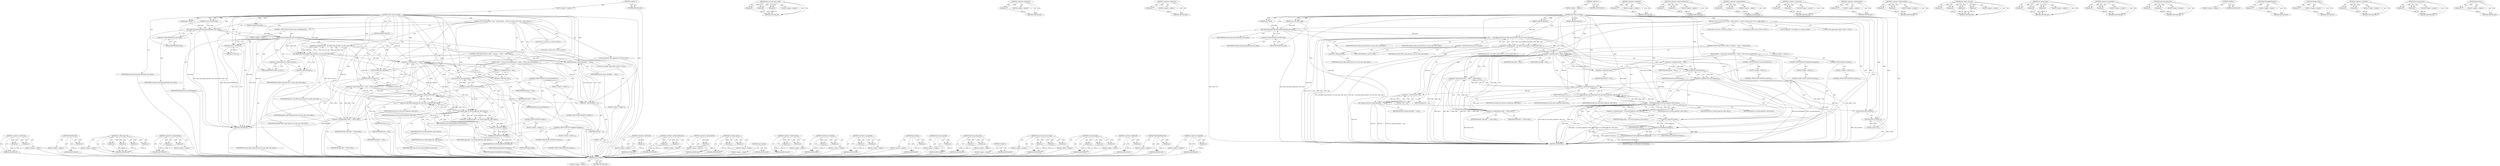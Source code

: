 digraph "&lt;operator&gt;.logicalNot" {
vulnerable_203 [label=<(METHOD,cond_resched)>];
vulnerable_204 [label=<(BLOCK,&lt;empty&gt;,&lt;empty&gt;)>];
vulnerable_205 [label=<(METHOD_RETURN,ANY)>];
vulnerable_183 [label=<(METHOD,ptep_test_and_clear_young)>];
vulnerable_184 [label=<(PARAM,p1)>];
vulnerable_185 [label=<(PARAM,p2)>];
vulnerable_186 [label=<(PARAM,p3)>];
vulnerable_187 [label=<(BLOCK,&lt;empty&gt;,&lt;empty&gt;)>];
vulnerable_188 [label=<(METHOD_RETURN,ANY)>];
vulnerable_138 [label=<(METHOD,&lt;operator&gt;.addressOf)>];
vulnerable_139 [label=<(PARAM,p1)>];
vulnerable_140 [label=<(BLOCK,&lt;empty&gt;,&lt;empty&gt;)>];
vulnerable_141 [label=<(METHOD_RETURN,ANY)>];
vulnerable_161 [label=<(METHOD,&lt;operator&gt;.indirection)>];
vulnerable_162 [label=<(PARAM,p1)>];
vulnerable_163 [label=<(BLOCK,&lt;empty&gt;,&lt;empty&gt;)>];
vulnerable_164 [label=<(METHOD_RETURN,ANY)>];
vulnerable_6 [label=<(METHOD,&lt;global&gt;)<SUB>1</SUB>>];
vulnerable_7 [label=<(BLOCK,&lt;empty&gt;,&lt;empty&gt;)<SUB>1</SUB>>];
vulnerable_8 [label=<(METHOD,clear_refs_pte_range)<SUB>1</SUB>>];
vulnerable_9 [label=<(PARAM,pmd_t *pmd)<SUB>1</SUB>>];
vulnerable_10 [label=<(PARAM,unsigned long addr)<SUB>1</SUB>>];
vulnerable_11 [label=<(PARAM,unsigned long end)<SUB>2</SUB>>];
vulnerable_12 [label=<(PARAM,struct mm_walk *walk)<SUB>2</SUB>>];
vulnerable_13 [label=<(BLOCK,{
	struct vm_area_struct *vma = walk-&gt;private;
...,{
	struct vm_area_struct *vma = walk-&gt;private;
...)<SUB>3</SUB>>];
vulnerable_14 [label="<(LOCAL,pte_t* pte: pte_t*)<SUB>5</SUB>>"];
vulnerable_15 [label="<(LOCAL,pte_t ptent: pte_t)<SUB>5</SUB>>"];
vulnerable_16 [label="<(LOCAL,spinlock_t* ptl: spinlock_t*)<SUB>6</SUB>>"];
vulnerable_17 [label="<(LOCAL,struct page* page: page*)<SUB>7</SUB>>"];
vulnerable_18 [label=<(split_huge_page_pmd,split_huge_page_pmd(walk-&gt;mm, pmd))<SUB>9</SUB>>];
vulnerable_19 [label=<(&lt;operator&gt;.indirectFieldAccess,walk-&gt;mm)<SUB>9</SUB>>];
vulnerable_20 [label=<(IDENTIFIER,walk,split_huge_page_pmd(walk-&gt;mm, pmd))<SUB>9</SUB>>];
vulnerable_21 [label=<(FIELD_IDENTIFIER,mm,mm)<SUB>9</SUB>>];
vulnerable_22 [label=<(IDENTIFIER,pmd,split_huge_page_pmd(walk-&gt;mm, pmd))<SUB>9</SUB>>];
vulnerable_23 [label=<(&lt;operator&gt;.assignment,pte = pte_offset_map_lock(vma-&gt;vm_mm, pmd, addr...)<SUB>11</SUB>>];
vulnerable_24 [label=<(IDENTIFIER,pte,pte = pte_offset_map_lock(vma-&gt;vm_mm, pmd, addr...)<SUB>11</SUB>>];
vulnerable_25 [label=<(pte_offset_map_lock,pte_offset_map_lock(vma-&gt;vm_mm, pmd, addr, &amp;ptl))<SUB>11</SUB>>];
vulnerable_26 [label=<(&lt;operator&gt;.indirectFieldAccess,vma-&gt;vm_mm)<SUB>11</SUB>>];
vulnerable_27 [label=<(IDENTIFIER,vma,pte_offset_map_lock(vma-&gt;vm_mm, pmd, addr, &amp;ptl))<SUB>11</SUB>>];
vulnerable_28 [label=<(FIELD_IDENTIFIER,vm_mm,vm_mm)<SUB>11</SUB>>];
vulnerable_29 [label=<(IDENTIFIER,pmd,pte_offset_map_lock(vma-&gt;vm_mm, pmd, addr, &amp;ptl))<SUB>11</SUB>>];
vulnerable_30 [label=<(IDENTIFIER,addr,pte_offset_map_lock(vma-&gt;vm_mm, pmd, addr, &amp;ptl))<SUB>11</SUB>>];
vulnerable_31 [label=<(&lt;operator&gt;.addressOf,&amp;ptl)<SUB>11</SUB>>];
vulnerable_32 [label=<(IDENTIFIER,ptl,pte_offset_map_lock(vma-&gt;vm_mm, pmd, addr, &amp;ptl))<SUB>11</SUB>>];
vulnerable_33 [label=<(CONTROL_STRUCTURE,FOR,for (;addr != end;pte++, addr += PAGE_SIZE))<SUB>12</SUB>>];
vulnerable_34 [label=<(BLOCK,&lt;empty&gt;,&lt;empty&gt;)<SUB>12</SUB>>];
vulnerable_35 [label=<(&lt;operator&gt;.notEquals,addr != end)<SUB>12</SUB>>];
vulnerable_36 [label=<(IDENTIFIER,addr,addr != end)<SUB>12</SUB>>];
vulnerable_37 [label=<(IDENTIFIER,end,addr != end)<SUB>12</SUB>>];
vulnerable_38 [label=<(&lt;operator&gt;.expressionList,pte++, addr += PAGE_SIZE)<SUB>12</SUB>>];
vulnerable_39 [label=<(&lt;operator&gt;.postIncrement,pte++)<SUB>12</SUB>>];
vulnerable_40 [label=<(IDENTIFIER,pte,pte++)<SUB>12</SUB>>];
vulnerable_41 [label=<(&lt;operator&gt;.assignmentPlus,addr += PAGE_SIZE)<SUB>12</SUB>>];
vulnerable_42 [label=<(IDENTIFIER,addr,addr += PAGE_SIZE)<SUB>12</SUB>>];
vulnerable_43 [label=<(IDENTIFIER,PAGE_SIZE,addr += PAGE_SIZE)<SUB>12</SUB>>];
vulnerable_44 [label=<(BLOCK,{
		ptent = *pte;
		if (!pte_present(ptent))
		...,{
		ptent = *pte;
		if (!pte_present(ptent))
		...)<SUB>12</SUB>>];
vulnerable_45 [label=<(&lt;operator&gt;.assignment,ptent = *pte)<SUB>13</SUB>>];
vulnerable_46 [label=<(IDENTIFIER,ptent,ptent = *pte)<SUB>13</SUB>>];
vulnerable_47 [label=<(&lt;operator&gt;.indirection,*pte)<SUB>13</SUB>>];
vulnerable_48 [label=<(IDENTIFIER,pte,ptent = *pte)<SUB>13</SUB>>];
vulnerable_49 [label=<(CONTROL_STRUCTURE,IF,if (!pte_present(ptent)))<SUB>14</SUB>>];
vulnerable_50 [label=<(&lt;operator&gt;.logicalNot,!pte_present(ptent))<SUB>14</SUB>>];
vulnerable_51 [label=<(pte_present,pte_present(ptent))<SUB>14</SUB>>];
vulnerable_52 [label=<(IDENTIFIER,ptent,pte_present(ptent))<SUB>14</SUB>>];
vulnerable_53 [label=<(BLOCK,&lt;empty&gt;,&lt;empty&gt;)<SUB>15</SUB>>];
vulnerable_54 [label=<(CONTROL_STRUCTURE,CONTINUE,continue;)<SUB>15</SUB>>];
vulnerable_55 [label=<(&lt;operator&gt;.assignment,page = vm_normal_page(vma, addr, ptent))<SUB>17</SUB>>];
vulnerable_56 [label=<(IDENTIFIER,page,page = vm_normal_page(vma, addr, ptent))<SUB>17</SUB>>];
vulnerable_57 [label=<(vm_normal_page,vm_normal_page(vma, addr, ptent))<SUB>17</SUB>>];
vulnerable_58 [label=<(IDENTIFIER,vma,vm_normal_page(vma, addr, ptent))<SUB>17</SUB>>];
vulnerable_59 [label=<(IDENTIFIER,addr,vm_normal_page(vma, addr, ptent))<SUB>17</SUB>>];
vulnerable_60 [label=<(IDENTIFIER,ptent,vm_normal_page(vma, addr, ptent))<SUB>17</SUB>>];
vulnerable_61 [label=<(CONTROL_STRUCTURE,IF,if (!page))<SUB>18</SUB>>];
vulnerable_62 [label=<(&lt;operator&gt;.logicalNot,!page)<SUB>18</SUB>>];
vulnerable_63 [label=<(IDENTIFIER,page,!page)<SUB>18</SUB>>];
vulnerable_64 [label=<(BLOCK,&lt;empty&gt;,&lt;empty&gt;)<SUB>19</SUB>>];
vulnerable_65 [label=<(CONTROL_STRUCTURE,CONTINUE,continue;)<SUB>19</SUB>>];
vulnerable_66 [label=<(CONTROL_STRUCTURE,IF,if (PageReserved(page)))<SUB>21</SUB>>];
vulnerable_67 [label=<(PageReserved,PageReserved(page))<SUB>21</SUB>>];
vulnerable_68 [label=<(IDENTIFIER,page,PageReserved(page))<SUB>21</SUB>>];
vulnerable_69 [label=<(BLOCK,&lt;empty&gt;,&lt;empty&gt;)<SUB>22</SUB>>];
vulnerable_70 [label=<(CONTROL_STRUCTURE,CONTINUE,continue;)<SUB>22</SUB>>];
vulnerable_71 [label=<(ptep_test_and_clear_young,ptep_test_and_clear_young(vma, addr, pte))<SUB>25</SUB>>];
vulnerable_72 [label=<(IDENTIFIER,vma,ptep_test_and_clear_young(vma, addr, pte))<SUB>25</SUB>>];
vulnerable_73 [label=<(IDENTIFIER,addr,ptep_test_and_clear_young(vma, addr, pte))<SUB>25</SUB>>];
vulnerable_74 [label=<(IDENTIFIER,pte,ptep_test_and_clear_young(vma, addr, pte))<SUB>25</SUB>>];
vulnerable_75 [label=<(ClearPageReferenced,ClearPageReferenced(page))<SUB>26</SUB>>];
vulnerable_76 [label=<(IDENTIFIER,page,ClearPageReferenced(page))<SUB>26</SUB>>];
vulnerable_77 [label=<(pte_unmap_unlock,pte_unmap_unlock(pte - 1, ptl))<SUB>28</SUB>>];
vulnerable_78 [label=<(&lt;operator&gt;.subtraction,pte - 1)<SUB>28</SUB>>];
vulnerable_79 [label=<(IDENTIFIER,pte,pte - 1)<SUB>28</SUB>>];
vulnerable_80 [label=<(LITERAL,1,pte - 1)<SUB>28</SUB>>];
vulnerable_81 [label=<(IDENTIFIER,ptl,pte_unmap_unlock(pte - 1, ptl))<SUB>28</SUB>>];
vulnerable_82 [label=<(cond_resched,cond_resched())<SUB>29</SUB>>];
vulnerable_83 [label=<(RETURN,return 0;,return 0;)<SUB>30</SUB>>];
vulnerable_84 [label=<(LITERAL,0,return 0;)<SUB>30</SUB>>];
vulnerable_85 [label=<(METHOD_RETURN,int)<SUB>1</SUB>>];
vulnerable_87 [label=<(METHOD_RETURN,ANY)<SUB>1</SUB>>];
vulnerable_165 [label=<(METHOD,&lt;operator&gt;.logicalNot)>];
vulnerable_166 [label=<(PARAM,p1)>];
vulnerable_167 [label=<(BLOCK,&lt;empty&gt;,&lt;empty&gt;)>];
vulnerable_168 [label=<(METHOD_RETURN,ANY)>];
vulnerable_121 [label=<(METHOD,&lt;operator&gt;.indirectFieldAccess)>];
vulnerable_122 [label=<(PARAM,p1)>];
vulnerable_123 [label=<(PARAM,p2)>];
vulnerable_124 [label=<(BLOCK,&lt;empty&gt;,&lt;empty&gt;)>];
vulnerable_125 [label=<(METHOD_RETURN,ANY)>];
vulnerable_156 [label=<(METHOD,&lt;operator&gt;.assignmentPlus)>];
vulnerable_157 [label=<(PARAM,p1)>];
vulnerable_158 [label=<(PARAM,p2)>];
vulnerable_159 [label=<(BLOCK,&lt;empty&gt;,&lt;empty&gt;)>];
vulnerable_160 [label=<(METHOD_RETURN,ANY)>];
vulnerable_198 [label=<(METHOD,&lt;operator&gt;.subtraction)>];
vulnerable_199 [label=<(PARAM,p1)>];
vulnerable_200 [label=<(PARAM,p2)>];
vulnerable_201 [label=<(BLOCK,&lt;empty&gt;,&lt;empty&gt;)>];
vulnerable_202 [label=<(METHOD_RETURN,ANY)>];
vulnerable_152 [label=<(METHOD,&lt;operator&gt;.postIncrement)>];
vulnerable_153 [label=<(PARAM,p1)>];
vulnerable_154 [label=<(BLOCK,&lt;empty&gt;,&lt;empty&gt;)>];
vulnerable_155 [label=<(METHOD_RETURN,ANY)>];
vulnerable_147 [label=<(METHOD,&lt;operator&gt;.expressionList)>];
vulnerable_148 [label=<(PARAM,p1)>];
vulnerable_149 [label=<(PARAM,p2)>];
vulnerable_150 [label=<(BLOCK,&lt;empty&gt;,&lt;empty&gt;)>];
vulnerable_151 [label=<(METHOD_RETURN,ANY)>];
vulnerable_131 [label=<(METHOD,pte_offset_map_lock)>];
vulnerable_132 [label=<(PARAM,p1)>];
vulnerable_133 [label=<(PARAM,p2)>];
vulnerable_134 [label=<(PARAM,p3)>];
vulnerable_135 [label=<(PARAM,p4)>];
vulnerable_136 [label=<(BLOCK,&lt;empty&gt;,&lt;empty&gt;)>];
vulnerable_137 [label=<(METHOD_RETURN,ANY)>];
vulnerable_173 [label=<(METHOD,vm_normal_page)>];
vulnerable_174 [label=<(PARAM,p1)>];
vulnerable_175 [label=<(PARAM,p2)>];
vulnerable_176 [label=<(PARAM,p3)>];
vulnerable_177 [label=<(BLOCK,&lt;empty&gt;,&lt;empty&gt;)>];
vulnerable_178 [label=<(METHOD_RETURN,ANY)>];
vulnerable_126 [label=<(METHOD,&lt;operator&gt;.assignment)>];
vulnerable_127 [label=<(PARAM,p1)>];
vulnerable_128 [label=<(PARAM,p2)>];
vulnerable_129 [label=<(BLOCK,&lt;empty&gt;,&lt;empty&gt;)>];
vulnerable_130 [label=<(METHOD_RETURN,ANY)>];
vulnerable_116 [label=<(METHOD,split_huge_page_pmd)>];
vulnerable_117 [label=<(PARAM,p1)>];
vulnerable_118 [label=<(PARAM,p2)>];
vulnerable_119 [label=<(BLOCK,&lt;empty&gt;,&lt;empty&gt;)>];
vulnerable_120 [label=<(METHOD_RETURN,ANY)>];
vulnerable_110 [label=<(METHOD,&lt;global&gt;)<SUB>1</SUB>>];
vulnerable_111 [label=<(BLOCK,&lt;empty&gt;,&lt;empty&gt;)>];
vulnerable_112 [label=<(METHOD_RETURN,ANY)>];
vulnerable_189 [label=<(METHOD,ClearPageReferenced)>];
vulnerable_190 [label=<(PARAM,p1)>];
vulnerable_191 [label=<(BLOCK,&lt;empty&gt;,&lt;empty&gt;)>];
vulnerable_192 [label=<(METHOD_RETURN,ANY)>];
vulnerable_179 [label=<(METHOD,PageReserved)>];
vulnerable_180 [label=<(PARAM,p1)>];
vulnerable_181 [label=<(BLOCK,&lt;empty&gt;,&lt;empty&gt;)>];
vulnerable_182 [label=<(METHOD_RETURN,ANY)>];
vulnerable_142 [label=<(METHOD,&lt;operator&gt;.notEquals)>];
vulnerable_143 [label=<(PARAM,p1)>];
vulnerable_144 [label=<(PARAM,p2)>];
vulnerable_145 [label=<(BLOCK,&lt;empty&gt;,&lt;empty&gt;)>];
vulnerable_146 [label=<(METHOD_RETURN,ANY)>];
vulnerable_193 [label=<(METHOD,pte_unmap_unlock)>];
vulnerable_194 [label=<(PARAM,p1)>];
vulnerable_195 [label=<(PARAM,p2)>];
vulnerable_196 [label=<(BLOCK,&lt;empty&gt;,&lt;empty&gt;)>];
vulnerable_197 [label=<(METHOD_RETURN,ANY)>];
vulnerable_169 [label=<(METHOD,pte_present)>];
vulnerable_170 [label=<(PARAM,p1)>];
vulnerable_171 [label=<(BLOCK,&lt;empty&gt;,&lt;empty&gt;)>];
vulnerable_172 [label=<(METHOD_RETURN,ANY)>];
fixed_208 [label=<(METHOD,&lt;operator&gt;.subtraction)>];
fixed_209 [label=<(PARAM,p1)>];
fixed_210 [label=<(PARAM,p2)>];
fixed_211 [label=<(BLOCK,&lt;empty&gt;,&lt;empty&gt;)>];
fixed_212 [label=<(METHOD_RETURN,ANY)>];
fixed_189 [label=<(METHOD,PageReserved)>];
fixed_190 [label=<(PARAM,p1)>];
fixed_191 [label=<(BLOCK,&lt;empty&gt;,&lt;empty&gt;)>];
fixed_192 [label=<(METHOD_RETURN,ANY)>];
fixed_141 [label=<(METHOD,pte_offset_map_lock)>];
fixed_142 [label=<(PARAM,p1)>];
fixed_143 [label=<(PARAM,p2)>];
fixed_144 [label=<(PARAM,p3)>];
fixed_145 [label=<(PARAM,p4)>];
fixed_146 [label=<(BLOCK,&lt;empty&gt;,&lt;empty&gt;)>];
fixed_147 [label=<(METHOD_RETURN,ANY)>];
fixed_166 [label=<(METHOD,&lt;operator&gt;.assignmentPlus)>];
fixed_167 [label=<(PARAM,p1)>];
fixed_168 [label=<(PARAM,p2)>];
fixed_169 [label=<(BLOCK,&lt;empty&gt;,&lt;empty&gt;)>];
fixed_170 [label=<(METHOD_RETURN,ANY)>];
fixed_6 [label=<(METHOD,&lt;global&gt;)<SUB>1</SUB>>];
fixed_7 [label=<(BLOCK,&lt;empty&gt;,&lt;empty&gt;)<SUB>1</SUB>>];
fixed_8 [label=<(METHOD,clear_refs_pte_range)<SUB>1</SUB>>];
fixed_9 [label=<(PARAM,pmd_t *pmd)<SUB>1</SUB>>];
fixed_10 [label=<(PARAM,unsigned long addr)<SUB>1</SUB>>];
fixed_11 [label=<(PARAM,unsigned long end)<SUB>2</SUB>>];
fixed_12 [label=<(PARAM,struct mm_walk *walk)<SUB>2</SUB>>];
fixed_13 [label=<(BLOCK,{
	struct vm_area_struct *vma = walk-&gt;private;
...,{
	struct vm_area_struct *vma = walk-&gt;private;
...)<SUB>3</SUB>>];
fixed_14 [label="<(LOCAL,pte_t* pte: pte_t*)<SUB>5</SUB>>"];
fixed_15 [label="<(LOCAL,pte_t ptent: pte_t)<SUB>5</SUB>>"];
fixed_16 [label="<(LOCAL,spinlock_t* ptl: spinlock_t*)<SUB>6</SUB>>"];
fixed_17 [label="<(LOCAL,struct page* page: page*)<SUB>7</SUB>>"];
fixed_18 [label=<(split_huge_page_pmd,split_huge_page_pmd(walk-&gt;mm, pmd))<SUB>9</SUB>>];
fixed_19 [label=<(&lt;operator&gt;.indirectFieldAccess,walk-&gt;mm)<SUB>9</SUB>>];
fixed_20 [label=<(IDENTIFIER,walk,split_huge_page_pmd(walk-&gt;mm, pmd))<SUB>9</SUB>>];
fixed_21 [label=<(FIELD_IDENTIFIER,mm,mm)<SUB>9</SUB>>];
fixed_22 [label=<(IDENTIFIER,pmd,split_huge_page_pmd(walk-&gt;mm, pmd))<SUB>9</SUB>>];
fixed_23 [label=<(CONTROL_STRUCTURE,IF,if (pmd_trans_unstable(pmd)))<SUB>10</SUB>>];
fixed_24 [label=<(pmd_trans_unstable,pmd_trans_unstable(pmd))<SUB>10</SUB>>];
fixed_25 [label=<(IDENTIFIER,pmd,pmd_trans_unstable(pmd))<SUB>10</SUB>>];
fixed_26 [label=<(BLOCK,&lt;empty&gt;,&lt;empty&gt;)<SUB>11</SUB>>];
fixed_27 [label=<(RETURN,return 0;,return 0;)<SUB>11</SUB>>];
fixed_28 [label=<(LITERAL,0,return 0;)<SUB>11</SUB>>];
fixed_29 [label=<(&lt;operator&gt;.assignment,pte = pte_offset_map_lock(vma-&gt;vm_mm, pmd, addr...)<SUB>13</SUB>>];
fixed_30 [label=<(IDENTIFIER,pte,pte = pte_offset_map_lock(vma-&gt;vm_mm, pmd, addr...)<SUB>13</SUB>>];
fixed_31 [label=<(pte_offset_map_lock,pte_offset_map_lock(vma-&gt;vm_mm, pmd, addr, &amp;ptl))<SUB>13</SUB>>];
fixed_32 [label=<(&lt;operator&gt;.indirectFieldAccess,vma-&gt;vm_mm)<SUB>13</SUB>>];
fixed_33 [label=<(IDENTIFIER,vma,pte_offset_map_lock(vma-&gt;vm_mm, pmd, addr, &amp;ptl))<SUB>13</SUB>>];
fixed_34 [label=<(FIELD_IDENTIFIER,vm_mm,vm_mm)<SUB>13</SUB>>];
fixed_35 [label=<(IDENTIFIER,pmd,pte_offset_map_lock(vma-&gt;vm_mm, pmd, addr, &amp;ptl))<SUB>13</SUB>>];
fixed_36 [label=<(IDENTIFIER,addr,pte_offset_map_lock(vma-&gt;vm_mm, pmd, addr, &amp;ptl))<SUB>13</SUB>>];
fixed_37 [label=<(&lt;operator&gt;.addressOf,&amp;ptl)<SUB>13</SUB>>];
fixed_38 [label=<(IDENTIFIER,ptl,pte_offset_map_lock(vma-&gt;vm_mm, pmd, addr, &amp;ptl))<SUB>13</SUB>>];
fixed_39 [label=<(CONTROL_STRUCTURE,FOR,for (;addr != end;pte++, addr += PAGE_SIZE))<SUB>14</SUB>>];
fixed_40 [label=<(BLOCK,&lt;empty&gt;,&lt;empty&gt;)<SUB>14</SUB>>];
fixed_41 [label=<(&lt;operator&gt;.notEquals,addr != end)<SUB>14</SUB>>];
fixed_42 [label=<(IDENTIFIER,addr,addr != end)<SUB>14</SUB>>];
fixed_43 [label=<(IDENTIFIER,end,addr != end)<SUB>14</SUB>>];
fixed_44 [label=<(&lt;operator&gt;.expressionList,pte++, addr += PAGE_SIZE)<SUB>14</SUB>>];
fixed_45 [label=<(&lt;operator&gt;.postIncrement,pte++)<SUB>14</SUB>>];
fixed_46 [label=<(IDENTIFIER,pte,pte++)<SUB>14</SUB>>];
fixed_47 [label=<(&lt;operator&gt;.assignmentPlus,addr += PAGE_SIZE)<SUB>14</SUB>>];
fixed_48 [label=<(IDENTIFIER,addr,addr += PAGE_SIZE)<SUB>14</SUB>>];
fixed_49 [label=<(IDENTIFIER,PAGE_SIZE,addr += PAGE_SIZE)<SUB>14</SUB>>];
fixed_50 [label=<(BLOCK,{
		ptent = *pte;
		if (!pte_present(ptent))
		...,{
		ptent = *pte;
		if (!pte_present(ptent))
		...)<SUB>14</SUB>>];
fixed_51 [label=<(&lt;operator&gt;.assignment,ptent = *pte)<SUB>15</SUB>>];
fixed_52 [label=<(IDENTIFIER,ptent,ptent = *pte)<SUB>15</SUB>>];
fixed_53 [label=<(&lt;operator&gt;.indirection,*pte)<SUB>15</SUB>>];
fixed_54 [label=<(IDENTIFIER,pte,ptent = *pte)<SUB>15</SUB>>];
fixed_55 [label=<(CONTROL_STRUCTURE,IF,if (!pte_present(ptent)))<SUB>16</SUB>>];
fixed_56 [label=<(&lt;operator&gt;.logicalNot,!pte_present(ptent))<SUB>16</SUB>>];
fixed_57 [label=<(pte_present,pte_present(ptent))<SUB>16</SUB>>];
fixed_58 [label=<(IDENTIFIER,ptent,pte_present(ptent))<SUB>16</SUB>>];
fixed_59 [label=<(BLOCK,&lt;empty&gt;,&lt;empty&gt;)<SUB>17</SUB>>];
fixed_60 [label=<(CONTROL_STRUCTURE,CONTINUE,continue;)<SUB>17</SUB>>];
fixed_61 [label=<(&lt;operator&gt;.assignment,page = vm_normal_page(vma, addr, ptent))<SUB>19</SUB>>];
fixed_62 [label=<(IDENTIFIER,page,page = vm_normal_page(vma, addr, ptent))<SUB>19</SUB>>];
fixed_63 [label=<(vm_normal_page,vm_normal_page(vma, addr, ptent))<SUB>19</SUB>>];
fixed_64 [label=<(IDENTIFIER,vma,vm_normal_page(vma, addr, ptent))<SUB>19</SUB>>];
fixed_65 [label=<(IDENTIFIER,addr,vm_normal_page(vma, addr, ptent))<SUB>19</SUB>>];
fixed_66 [label=<(IDENTIFIER,ptent,vm_normal_page(vma, addr, ptent))<SUB>19</SUB>>];
fixed_67 [label=<(CONTROL_STRUCTURE,IF,if (!page))<SUB>20</SUB>>];
fixed_68 [label=<(&lt;operator&gt;.logicalNot,!page)<SUB>20</SUB>>];
fixed_69 [label=<(IDENTIFIER,page,!page)<SUB>20</SUB>>];
fixed_70 [label=<(BLOCK,&lt;empty&gt;,&lt;empty&gt;)<SUB>21</SUB>>];
fixed_71 [label=<(CONTROL_STRUCTURE,CONTINUE,continue;)<SUB>21</SUB>>];
fixed_72 [label=<(CONTROL_STRUCTURE,IF,if (PageReserved(page)))<SUB>23</SUB>>];
fixed_73 [label=<(PageReserved,PageReserved(page))<SUB>23</SUB>>];
fixed_74 [label=<(IDENTIFIER,page,PageReserved(page))<SUB>23</SUB>>];
fixed_75 [label=<(BLOCK,&lt;empty&gt;,&lt;empty&gt;)<SUB>24</SUB>>];
fixed_76 [label=<(CONTROL_STRUCTURE,CONTINUE,continue;)<SUB>24</SUB>>];
fixed_77 [label=<(ptep_test_and_clear_young,ptep_test_and_clear_young(vma, addr, pte))<SUB>27</SUB>>];
fixed_78 [label=<(IDENTIFIER,vma,ptep_test_and_clear_young(vma, addr, pte))<SUB>27</SUB>>];
fixed_79 [label=<(IDENTIFIER,addr,ptep_test_and_clear_young(vma, addr, pte))<SUB>27</SUB>>];
fixed_80 [label=<(IDENTIFIER,pte,ptep_test_and_clear_young(vma, addr, pte))<SUB>27</SUB>>];
fixed_81 [label=<(ClearPageReferenced,ClearPageReferenced(page))<SUB>28</SUB>>];
fixed_82 [label=<(IDENTIFIER,page,ClearPageReferenced(page))<SUB>28</SUB>>];
fixed_83 [label=<(pte_unmap_unlock,pte_unmap_unlock(pte - 1, ptl))<SUB>30</SUB>>];
fixed_84 [label=<(&lt;operator&gt;.subtraction,pte - 1)<SUB>30</SUB>>];
fixed_85 [label=<(IDENTIFIER,pte,pte - 1)<SUB>30</SUB>>];
fixed_86 [label=<(LITERAL,1,pte - 1)<SUB>30</SUB>>];
fixed_87 [label=<(IDENTIFIER,ptl,pte_unmap_unlock(pte - 1, ptl))<SUB>30</SUB>>];
fixed_88 [label=<(cond_resched,cond_resched())<SUB>31</SUB>>];
fixed_89 [label=<(RETURN,return 0;,return 0;)<SUB>32</SUB>>];
fixed_90 [label=<(LITERAL,0,return 0;)<SUB>32</SUB>>];
fixed_91 [label=<(METHOD_RETURN,int)<SUB>1</SUB>>];
fixed_93 [label=<(METHOD_RETURN,ANY)<SUB>1</SUB>>];
fixed_171 [label=<(METHOD,&lt;operator&gt;.indirection)>];
fixed_172 [label=<(PARAM,p1)>];
fixed_173 [label=<(BLOCK,&lt;empty&gt;,&lt;empty&gt;)>];
fixed_174 [label=<(METHOD_RETURN,ANY)>];
fixed_127 [label=<(METHOD,&lt;operator&gt;.indirectFieldAccess)>];
fixed_128 [label=<(PARAM,p1)>];
fixed_129 [label=<(PARAM,p2)>];
fixed_130 [label=<(BLOCK,&lt;empty&gt;,&lt;empty&gt;)>];
fixed_131 [label=<(METHOD_RETURN,ANY)>];
fixed_162 [label=<(METHOD,&lt;operator&gt;.postIncrement)>];
fixed_163 [label=<(PARAM,p1)>];
fixed_164 [label=<(BLOCK,&lt;empty&gt;,&lt;empty&gt;)>];
fixed_165 [label=<(METHOD_RETURN,ANY)>];
fixed_203 [label=<(METHOD,pte_unmap_unlock)>];
fixed_204 [label=<(PARAM,p1)>];
fixed_205 [label=<(PARAM,p2)>];
fixed_206 [label=<(BLOCK,&lt;empty&gt;,&lt;empty&gt;)>];
fixed_207 [label=<(METHOD_RETURN,ANY)>];
fixed_213 [label=<(METHOD,cond_resched)>];
fixed_214 [label=<(BLOCK,&lt;empty&gt;,&lt;empty&gt;)>];
fixed_215 [label=<(METHOD_RETURN,ANY)>];
fixed_157 [label=<(METHOD,&lt;operator&gt;.expressionList)>];
fixed_158 [label=<(PARAM,p1)>];
fixed_159 [label=<(PARAM,p2)>];
fixed_160 [label=<(BLOCK,&lt;empty&gt;,&lt;empty&gt;)>];
fixed_161 [label=<(METHOD_RETURN,ANY)>];
fixed_152 [label=<(METHOD,&lt;operator&gt;.notEquals)>];
fixed_153 [label=<(PARAM,p1)>];
fixed_154 [label=<(PARAM,p2)>];
fixed_155 [label=<(BLOCK,&lt;empty&gt;,&lt;empty&gt;)>];
fixed_156 [label=<(METHOD_RETURN,ANY)>];
fixed_136 [label=<(METHOD,&lt;operator&gt;.assignment)>];
fixed_137 [label=<(PARAM,p1)>];
fixed_138 [label=<(PARAM,p2)>];
fixed_139 [label=<(BLOCK,&lt;empty&gt;,&lt;empty&gt;)>];
fixed_140 [label=<(METHOD_RETURN,ANY)>];
fixed_179 [label=<(METHOD,pte_present)>];
fixed_180 [label=<(PARAM,p1)>];
fixed_181 [label=<(BLOCK,&lt;empty&gt;,&lt;empty&gt;)>];
fixed_182 [label=<(METHOD_RETURN,ANY)>];
fixed_132 [label=<(METHOD,pmd_trans_unstable)>];
fixed_133 [label=<(PARAM,p1)>];
fixed_134 [label=<(BLOCK,&lt;empty&gt;,&lt;empty&gt;)>];
fixed_135 [label=<(METHOD_RETURN,ANY)>];
fixed_122 [label=<(METHOD,split_huge_page_pmd)>];
fixed_123 [label=<(PARAM,p1)>];
fixed_124 [label=<(PARAM,p2)>];
fixed_125 [label=<(BLOCK,&lt;empty&gt;,&lt;empty&gt;)>];
fixed_126 [label=<(METHOD_RETURN,ANY)>];
fixed_116 [label=<(METHOD,&lt;global&gt;)<SUB>1</SUB>>];
fixed_117 [label=<(BLOCK,&lt;empty&gt;,&lt;empty&gt;)>];
fixed_118 [label=<(METHOD_RETURN,ANY)>];
fixed_193 [label=<(METHOD,ptep_test_and_clear_young)>];
fixed_194 [label=<(PARAM,p1)>];
fixed_195 [label=<(PARAM,p2)>];
fixed_196 [label=<(PARAM,p3)>];
fixed_197 [label=<(BLOCK,&lt;empty&gt;,&lt;empty&gt;)>];
fixed_198 [label=<(METHOD_RETURN,ANY)>];
fixed_183 [label=<(METHOD,vm_normal_page)>];
fixed_184 [label=<(PARAM,p1)>];
fixed_185 [label=<(PARAM,p2)>];
fixed_186 [label=<(PARAM,p3)>];
fixed_187 [label=<(BLOCK,&lt;empty&gt;,&lt;empty&gt;)>];
fixed_188 [label=<(METHOD_RETURN,ANY)>];
fixed_148 [label=<(METHOD,&lt;operator&gt;.addressOf)>];
fixed_149 [label=<(PARAM,p1)>];
fixed_150 [label=<(BLOCK,&lt;empty&gt;,&lt;empty&gt;)>];
fixed_151 [label=<(METHOD_RETURN,ANY)>];
fixed_199 [label=<(METHOD,ClearPageReferenced)>];
fixed_200 [label=<(PARAM,p1)>];
fixed_201 [label=<(BLOCK,&lt;empty&gt;,&lt;empty&gt;)>];
fixed_202 [label=<(METHOD_RETURN,ANY)>];
fixed_175 [label=<(METHOD,&lt;operator&gt;.logicalNot)>];
fixed_176 [label=<(PARAM,p1)>];
fixed_177 [label=<(BLOCK,&lt;empty&gt;,&lt;empty&gt;)>];
fixed_178 [label=<(METHOD_RETURN,ANY)>];
vulnerable_203 -> vulnerable_204  [key=0, label="AST: "];
vulnerable_203 -> vulnerable_205  [key=0, label="AST: "];
vulnerable_203 -> vulnerable_205  [key=1, label="CFG: "];
vulnerable_183 -> vulnerable_184  [key=0, label="AST: "];
vulnerable_183 -> vulnerable_184  [key=1, label="DDG: "];
vulnerable_183 -> vulnerable_187  [key=0, label="AST: "];
vulnerable_183 -> vulnerable_185  [key=0, label="AST: "];
vulnerable_183 -> vulnerable_185  [key=1, label="DDG: "];
vulnerable_183 -> vulnerable_188  [key=0, label="AST: "];
vulnerable_183 -> vulnerable_188  [key=1, label="CFG: "];
vulnerable_183 -> vulnerable_186  [key=0, label="AST: "];
vulnerable_183 -> vulnerable_186  [key=1, label="DDG: "];
vulnerable_184 -> vulnerable_188  [key=0, label="DDG: p1"];
vulnerable_185 -> vulnerable_188  [key=0, label="DDG: p2"];
vulnerable_186 -> vulnerable_188  [key=0, label="DDG: p3"];
vulnerable_138 -> vulnerable_139  [key=0, label="AST: "];
vulnerable_138 -> vulnerable_139  [key=1, label="DDG: "];
vulnerable_138 -> vulnerable_140  [key=0, label="AST: "];
vulnerable_138 -> vulnerable_141  [key=0, label="AST: "];
vulnerable_138 -> vulnerable_141  [key=1, label="CFG: "];
vulnerable_139 -> vulnerable_141  [key=0, label="DDG: p1"];
vulnerable_161 -> vulnerable_162  [key=0, label="AST: "];
vulnerable_161 -> vulnerable_162  [key=1, label="DDG: "];
vulnerable_161 -> vulnerable_163  [key=0, label="AST: "];
vulnerable_161 -> vulnerable_164  [key=0, label="AST: "];
vulnerable_161 -> vulnerable_164  [key=1, label="CFG: "];
vulnerable_162 -> vulnerable_164  [key=0, label="DDG: p1"];
vulnerable_6 -> vulnerable_7  [key=0, label="AST: "];
vulnerable_6 -> vulnerable_87  [key=0, label="AST: "];
vulnerable_6 -> vulnerable_87  [key=1, label="CFG: "];
vulnerable_7 -> vulnerable_8  [key=0, label="AST: "];
vulnerable_8 -> vulnerable_9  [key=0, label="AST: "];
vulnerable_8 -> vulnerable_9  [key=1, label="DDG: "];
vulnerable_8 -> vulnerable_10  [key=0, label="AST: "];
vulnerable_8 -> vulnerable_10  [key=1, label="DDG: "];
vulnerable_8 -> vulnerable_11  [key=0, label="AST: "];
vulnerable_8 -> vulnerable_11  [key=1, label="DDG: "];
vulnerable_8 -> vulnerable_12  [key=0, label="AST: "];
vulnerable_8 -> vulnerable_12  [key=1, label="DDG: "];
vulnerable_8 -> vulnerable_13  [key=0, label="AST: "];
vulnerable_8 -> vulnerable_85  [key=0, label="AST: "];
vulnerable_8 -> vulnerable_21  [key=0, label="CFG: "];
vulnerable_8 -> vulnerable_82  [key=0, label="DDG: "];
vulnerable_8 -> vulnerable_83  [key=0, label="DDG: "];
vulnerable_8 -> vulnerable_18  [key=0, label="DDG: "];
vulnerable_8 -> vulnerable_77  [key=0, label="DDG: "];
vulnerable_8 -> vulnerable_84  [key=0, label="DDG: "];
vulnerable_8 -> vulnerable_25  [key=0, label="DDG: "];
vulnerable_8 -> vulnerable_35  [key=0, label="DDG: "];
vulnerable_8 -> vulnerable_38  [key=0, label="DDG: "];
vulnerable_8 -> vulnerable_78  [key=0, label="DDG: "];
vulnerable_8 -> vulnerable_39  [key=0, label="DDG: "];
vulnerable_8 -> vulnerable_41  [key=0, label="DDG: "];
vulnerable_8 -> vulnerable_71  [key=0, label="DDG: "];
vulnerable_8 -> vulnerable_75  [key=0, label="DDG: "];
vulnerable_8 -> vulnerable_57  [key=0, label="DDG: "];
vulnerable_8 -> vulnerable_62  [key=0, label="DDG: "];
vulnerable_8 -> vulnerable_67  [key=0, label="DDG: "];
vulnerable_8 -> vulnerable_51  [key=0, label="DDG: "];
vulnerable_9 -> vulnerable_18  [key=0, label="DDG: pmd"];
vulnerable_10 -> vulnerable_25  [key=0, label="DDG: addr"];
vulnerable_11 -> vulnerable_35  [key=0, label="DDG: end"];
vulnerable_12 -> vulnerable_85  [key=0, label="DDG: walk"];
vulnerable_12 -> vulnerable_18  [key=0, label="DDG: walk"];
vulnerable_13 -> vulnerable_14  [key=0, label="AST: "];
vulnerable_13 -> vulnerable_15  [key=0, label="AST: "];
vulnerable_13 -> vulnerable_16  [key=0, label="AST: "];
vulnerable_13 -> vulnerable_17  [key=0, label="AST: "];
vulnerable_13 -> vulnerable_18  [key=0, label="AST: "];
vulnerable_13 -> vulnerable_23  [key=0, label="AST: "];
vulnerable_13 -> vulnerable_33  [key=0, label="AST: "];
vulnerable_13 -> vulnerable_77  [key=0, label="AST: "];
vulnerable_13 -> vulnerable_82  [key=0, label="AST: "];
vulnerable_13 -> vulnerable_83  [key=0, label="AST: "];
vulnerable_18 -> vulnerable_19  [key=0, label="AST: "];
vulnerable_18 -> vulnerable_22  [key=0, label="AST: "];
vulnerable_18 -> vulnerable_28  [key=0, label="CFG: "];
vulnerable_18 -> vulnerable_85  [key=0, label="DDG: walk-&gt;mm"];
vulnerable_18 -> vulnerable_85  [key=1, label="DDG: split_huge_page_pmd(walk-&gt;mm, pmd)"];
vulnerable_18 -> vulnerable_25  [key=0, label="DDG: pmd"];
vulnerable_19 -> vulnerable_20  [key=0, label="AST: "];
vulnerable_19 -> vulnerable_21  [key=0, label="AST: "];
vulnerable_19 -> vulnerable_18  [key=0, label="CFG: "];
vulnerable_21 -> vulnerable_19  [key=0, label="CFG: "];
vulnerable_23 -> vulnerable_24  [key=0, label="AST: "];
vulnerable_23 -> vulnerable_25  [key=0, label="AST: "];
vulnerable_23 -> vulnerable_35  [key=0, label="CFG: "];
vulnerable_23 -> vulnerable_85  [key=0, label="DDG: pte_offset_map_lock(vma-&gt;vm_mm, pmd, addr, &amp;ptl)"];
vulnerable_23 -> vulnerable_85  [key=1, label="DDG: pte = pte_offset_map_lock(vma-&gt;vm_mm, pmd, addr, &amp;ptl)"];
vulnerable_23 -> vulnerable_78  [key=0, label="DDG: pte"];
vulnerable_23 -> vulnerable_39  [key=0, label="DDG: pte"];
vulnerable_23 -> vulnerable_71  [key=0, label="DDG: pte"];
vulnerable_25 -> vulnerable_26  [key=0, label="AST: "];
vulnerable_25 -> vulnerable_29  [key=0, label="AST: "];
vulnerable_25 -> vulnerable_30  [key=0, label="AST: "];
vulnerable_25 -> vulnerable_31  [key=0, label="AST: "];
vulnerable_25 -> vulnerable_23  [key=0, label="CFG: "];
vulnerable_25 -> vulnerable_23  [key=1, label="DDG: vma-&gt;vm_mm"];
vulnerable_25 -> vulnerable_23  [key=2, label="DDG: pmd"];
vulnerable_25 -> vulnerable_23  [key=3, label="DDG: addr"];
vulnerable_25 -> vulnerable_23  [key=4, label="DDG: &amp;ptl"];
vulnerable_25 -> vulnerable_85  [key=0, label="DDG: vma-&gt;vm_mm"];
vulnerable_25 -> vulnerable_85  [key=1, label="DDG: pmd"];
vulnerable_25 -> vulnerable_85  [key=2, label="DDG: &amp;ptl"];
vulnerable_25 -> vulnerable_77  [key=0, label="DDG: &amp;ptl"];
vulnerable_25 -> vulnerable_35  [key=0, label="DDG: addr"];
vulnerable_25 -> vulnerable_71  [key=0, label="DDG: vma-&gt;vm_mm"];
vulnerable_25 -> vulnerable_57  [key=0, label="DDG: vma-&gt;vm_mm"];
vulnerable_26 -> vulnerable_27  [key=0, label="AST: "];
vulnerable_26 -> vulnerable_28  [key=0, label="AST: "];
vulnerable_26 -> vulnerable_31  [key=0, label="CFG: "];
vulnerable_28 -> vulnerable_26  [key=0, label="CFG: "];
vulnerable_31 -> vulnerable_32  [key=0, label="AST: "];
vulnerable_31 -> vulnerable_25  [key=0, label="CFG: "];
vulnerable_33 -> vulnerable_34  [key=0, label="AST: "];
vulnerable_33 -> vulnerable_35  [key=0, label="AST: "];
vulnerable_33 -> vulnerable_38  [key=0, label="AST: "];
vulnerable_33 -> vulnerable_44  [key=0, label="AST: "];
vulnerable_35 -> vulnerable_36  [key=0, label="AST: "];
vulnerable_35 -> vulnerable_37  [key=0, label="AST: "];
vulnerable_35 -> vulnerable_47  [key=0, label="CFG: "];
vulnerable_35 -> vulnerable_47  [key=1, label="CDG: "];
vulnerable_35 -> vulnerable_78  [key=0, label="CFG: "];
vulnerable_35 -> vulnerable_85  [key=0, label="DDG: addr"];
vulnerable_35 -> vulnerable_85  [key=1, label="DDG: end"];
vulnerable_35 -> vulnerable_85  [key=2, label="DDG: addr != end"];
vulnerable_35 -> vulnerable_41  [key=0, label="DDG: addr"];
vulnerable_35 -> vulnerable_41  [key=1, label="CDG: "];
vulnerable_35 -> vulnerable_57  [key=0, label="DDG: addr"];
vulnerable_35 -> vulnerable_51  [key=0, label="CDG: "];
vulnerable_35 -> vulnerable_38  [key=0, label="CDG: "];
vulnerable_35 -> vulnerable_45  [key=0, label="CDG: "];
vulnerable_35 -> vulnerable_50  [key=0, label="CDG: "];
vulnerable_35 -> vulnerable_35  [key=0, label="CDG: "];
vulnerable_35 -> vulnerable_39  [key=0, label="CDG: "];
vulnerable_38 -> vulnerable_39  [key=0, label="AST: "];
vulnerable_38 -> vulnerable_41  [key=0, label="AST: "];
vulnerable_38 -> vulnerable_35  [key=0, label="CFG: "];
vulnerable_38 -> vulnerable_85  [key=0, label="DDG: pte++"];
vulnerable_38 -> vulnerable_85  [key=1, label="DDG: addr += PAGE_SIZE"];
vulnerable_38 -> vulnerable_85  [key=2, label="DDG: pte++, addr += PAGE_SIZE"];
vulnerable_39 -> vulnerable_40  [key=0, label="AST: "];
vulnerable_39 -> vulnerable_41  [key=0, label="CFG: "];
vulnerable_39 -> vulnerable_38  [key=0, label="DDG: pte"];
vulnerable_39 -> vulnerable_78  [key=0, label="DDG: pte"];
vulnerable_39 -> vulnerable_71  [key=0, label="DDG: pte"];
vulnerable_41 -> vulnerable_42  [key=0, label="AST: "];
vulnerable_41 -> vulnerable_43  [key=0, label="AST: "];
vulnerable_41 -> vulnerable_38  [key=0, label="CFG: "];
vulnerable_41 -> vulnerable_38  [key=1, label="DDG: addr"];
vulnerable_41 -> vulnerable_85  [key=0, label="DDG: PAGE_SIZE"];
vulnerable_41 -> vulnerable_35  [key=0, label="DDG: addr"];
vulnerable_44 -> vulnerable_45  [key=0, label="AST: "];
vulnerable_44 -> vulnerable_49  [key=0, label="AST: "];
vulnerable_44 -> vulnerable_55  [key=0, label="AST: "];
vulnerable_44 -> vulnerable_61  [key=0, label="AST: "];
vulnerable_44 -> vulnerable_66  [key=0, label="AST: "];
vulnerable_44 -> vulnerable_71  [key=0, label="AST: "];
vulnerable_44 -> vulnerable_75  [key=0, label="AST: "];
vulnerable_45 -> vulnerable_46  [key=0, label="AST: "];
vulnerable_45 -> vulnerable_47  [key=0, label="AST: "];
vulnerable_45 -> vulnerable_51  [key=0, label="CFG: "];
vulnerable_45 -> vulnerable_51  [key=1, label="DDG: ptent"];
vulnerable_45 -> vulnerable_85  [key=0, label="DDG: *pte"];
vulnerable_45 -> vulnerable_85  [key=1, label="DDG: ptent = *pte"];
vulnerable_47 -> vulnerable_48  [key=0, label="AST: "];
vulnerable_47 -> vulnerable_45  [key=0, label="CFG: "];
vulnerable_49 -> vulnerable_50  [key=0, label="AST: "];
vulnerable_49 -> vulnerable_53  [key=0, label="AST: "];
vulnerable_50 -> vulnerable_51  [key=0, label="AST: "];
vulnerable_50 -> vulnerable_39  [key=0, label="CFG: "];
vulnerable_50 -> vulnerable_57  [key=0, label="CFG: "];
vulnerable_50 -> vulnerable_57  [key=1, label="CDG: "];
vulnerable_50 -> vulnerable_85  [key=0, label="DDG: pte_present(ptent)"];
vulnerable_50 -> vulnerable_85  [key=1, label="DDG: !pte_present(ptent)"];
vulnerable_50 -> vulnerable_55  [key=0, label="CDG: "];
vulnerable_50 -> vulnerable_62  [key=0, label="CDG: "];
vulnerable_51 -> vulnerable_52  [key=0, label="AST: "];
vulnerable_51 -> vulnerable_50  [key=0, label="CFG: "];
vulnerable_51 -> vulnerable_50  [key=1, label="DDG: ptent"];
vulnerable_51 -> vulnerable_85  [key=0, label="DDG: ptent"];
vulnerable_51 -> vulnerable_57  [key=0, label="DDG: ptent"];
vulnerable_53 -> vulnerable_54  [key=0, label="AST: "];
vulnerable_55 -> vulnerable_56  [key=0, label="AST: "];
vulnerable_55 -> vulnerable_57  [key=0, label="AST: "];
vulnerable_55 -> vulnerable_62  [key=0, label="CFG: "];
vulnerable_55 -> vulnerable_62  [key=1, label="DDG: page"];
vulnerable_55 -> vulnerable_85  [key=0, label="DDG: vm_normal_page(vma, addr, ptent)"];
vulnerable_55 -> vulnerable_85  [key=1, label="DDG: page = vm_normal_page(vma, addr, ptent)"];
vulnerable_57 -> vulnerable_58  [key=0, label="AST: "];
vulnerable_57 -> vulnerable_59  [key=0, label="AST: "];
vulnerable_57 -> vulnerable_60  [key=0, label="AST: "];
vulnerable_57 -> vulnerable_55  [key=0, label="CFG: "];
vulnerable_57 -> vulnerable_55  [key=1, label="DDG: vma"];
vulnerable_57 -> vulnerable_55  [key=2, label="DDG: addr"];
vulnerable_57 -> vulnerable_55  [key=3, label="DDG: ptent"];
vulnerable_57 -> vulnerable_85  [key=0, label="DDG: vma"];
vulnerable_57 -> vulnerable_85  [key=1, label="DDG: ptent"];
vulnerable_57 -> vulnerable_41  [key=0, label="DDG: addr"];
vulnerable_57 -> vulnerable_71  [key=0, label="DDG: vma"];
vulnerable_57 -> vulnerable_71  [key=1, label="DDG: addr"];
vulnerable_61 -> vulnerable_62  [key=0, label="AST: "];
vulnerable_61 -> vulnerable_64  [key=0, label="AST: "];
vulnerable_62 -> vulnerable_63  [key=0, label="AST: "];
vulnerable_62 -> vulnerable_39  [key=0, label="CFG: "];
vulnerable_62 -> vulnerable_67  [key=0, label="CFG: "];
vulnerable_62 -> vulnerable_67  [key=1, label="DDG: page"];
vulnerable_62 -> vulnerable_67  [key=2, label="CDG: "];
vulnerable_62 -> vulnerable_85  [key=0, label="DDG: page"];
vulnerable_62 -> vulnerable_85  [key=1, label="DDG: !page"];
vulnerable_64 -> vulnerable_65  [key=0, label="AST: "];
vulnerable_66 -> vulnerable_67  [key=0, label="AST: "];
vulnerable_66 -> vulnerable_69  [key=0, label="AST: "];
vulnerable_67 -> vulnerable_68  [key=0, label="AST: "];
vulnerable_67 -> vulnerable_39  [key=0, label="CFG: "];
vulnerable_67 -> vulnerable_71  [key=0, label="CFG: "];
vulnerable_67 -> vulnerable_71  [key=1, label="CDG: "];
vulnerable_67 -> vulnerable_85  [key=0, label="DDG: page"];
vulnerable_67 -> vulnerable_85  [key=1, label="DDG: PageReserved(page)"];
vulnerable_67 -> vulnerable_75  [key=0, label="DDG: page"];
vulnerable_67 -> vulnerable_75  [key=1, label="CDG: "];
vulnerable_69 -> vulnerable_70  [key=0, label="AST: "];
vulnerable_71 -> vulnerable_72  [key=0, label="AST: "];
vulnerable_71 -> vulnerable_73  [key=0, label="AST: "];
vulnerable_71 -> vulnerable_74  [key=0, label="AST: "];
vulnerable_71 -> vulnerable_75  [key=0, label="CFG: "];
vulnerable_71 -> vulnerable_85  [key=0, label="DDG: vma"];
vulnerable_71 -> vulnerable_85  [key=1, label="DDG: ptep_test_and_clear_young(vma, addr, pte)"];
vulnerable_71 -> vulnerable_39  [key=0, label="DDG: pte"];
vulnerable_71 -> vulnerable_41  [key=0, label="DDG: addr"];
vulnerable_71 -> vulnerable_57  [key=0, label="DDG: vma"];
vulnerable_75 -> vulnerable_76  [key=0, label="AST: "];
vulnerable_75 -> vulnerable_39  [key=0, label="CFG: "];
vulnerable_75 -> vulnerable_85  [key=0, label="DDG: page"];
vulnerable_75 -> vulnerable_85  [key=1, label="DDG: ClearPageReferenced(page)"];
vulnerable_77 -> vulnerable_78  [key=0, label="AST: "];
vulnerable_77 -> vulnerable_81  [key=0, label="AST: "];
vulnerable_77 -> vulnerable_82  [key=0, label="CFG: "];
vulnerable_77 -> vulnerable_85  [key=0, label="DDG: pte - 1"];
vulnerable_77 -> vulnerable_85  [key=1, label="DDG: ptl"];
vulnerable_77 -> vulnerable_85  [key=2, label="DDG: pte_unmap_unlock(pte - 1, ptl)"];
vulnerable_78 -> vulnerable_79  [key=0, label="AST: "];
vulnerable_78 -> vulnerable_80  [key=0, label="AST: "];
vulnerable_78 -> vulnerable_77  [key=0, label="CFG: "];
vulnerable_78 -> vulnerable_77  [key=1, label="DDG: pte"];
vulnerable_78 -> vulnerable_77  [key=2, label="DDG: 1"];
vulnerable_78 -> vulnerable_85  [key=0, label="DDG: pte"];
vulnerable_82 -> vulnerable_83  [key=0, label="CFG: "];
vulnerable_82 -> vulnerable_85  [key=0, label="DDG: cond_resched()"];
vulnerable_83 -> vulnerable_84  [key=0, label="AST: "];
vulnerable_83 -> vulnerable_85  [key=0, label="CFG: "];
vulnerable_83 -> vulnerable_85  [key=1, label="DDG: &lt;RET&gt;"];
vulnerable_84 -> vulnerable_83  [key=0, label="DDG: 0"];
vulnerable_165 -> vulnerable_166  [key=0, label="AST: "];
vulnerable_165 -> vulnerable_166  [key=1, label="DDG: "];
vulnerable_165 -> vulnerable_167  [key=0, label="AST: "];
vulnerable_165 -> vulnerable_168  [key=0, label="AST: "];
vulnerable_165 -> vulnerable_168  [key=1, label="CFG: "];
vulnerable_166 -> vulnerable_168  [key=0, label="DDG: p1"];
vulnerable_121 -> vulnerable_122  [key=0, label="AST: "];
vulnerable_121 -> vulnerable_122  [key=1, label="DDG: "];
vulnerable_121 -> vulnerable_124  [key=0, label="AST: "];
vulnerable_121 -> vulnerable_123  [key=0, label="AST: "];
vulnerable_121 -> vulnerable_123  [key=1, label="DDG: "];
vulnerable_121 -> vulnerable_125  [key=0, label="AST: "];
vulnerable_121 -> vulnerable_125  [key=1, label="CFG: "];
vulnerable_122 -> vulnerable_125  [key=0, label="DDG: p1"];
vulnerable_123 -> vulnerable_125  [key=0, label="DDG: p2"];
vulnerable_156 -> vulnerable_157  [key=0, label="AST: "];
vulnerable_156 -> vulnerable_157  [key=1, label="DDG: "];
vulnerable_156 -> vulnerable_159  [key=0, label="AST: "];
vulnerable_156 -> vulnerable_158  [key=0, label="AST: "];
vulnerable_156 -> vulnerable_158  [key=1, label="DDG: "];
vulnerable_156 -> vulnerable_160  [key=0, label="AST: "];
vulnerable_156 -> vulnerable_160  [key=1, label="CFG: "];
vulnerable_157 -> vulnerable_160  [key=0, label="DDG: p1"];
vulnerable_158 -> vulnerable_160  [key=0, label="DDG: p2"];
vulnerable_198 -> vulnerable_199  [key=0, label="AST: "];
vulnerable_198 -> vulnerable_199  [key=1, label="DDG: "];
vulnerable_198 -> vulnerable_201  [key=0, label="AST: "];
vulnerable_198 -> vulnerable_200  [key=0, label="AST: "];
vulnerable_198 -> vulnerable_200  [key=1, label="DDG: "];
vulnerable_198 -> vulnerable_202  [key=0, label="AST: "];
vulnerable_198 -> vulnerable_202  [key=1, label="CFG: "];
vulnerable_199 -> vulnerable_202  [key=0, label="DDG: p1"];
vulnerable_200 -> vulnerable_202  [key=0, label="DDG: p2"];
vulnerable_152 -> vulnerable_153  [key=0, label="AST: "];
vulnerable_152 -> vulnerable_153  [key=1, label="DDG: "];
vulnerable_152 -> vulnerable_154  [key=0, label="AST: "];
vulnerable_152 -> vulnerable_155  [key=0, label="AST: "];
vulnerable_152 -> vulnerable_155  [key=1, label="CFG: "];
vulnerable_153 -> vulnerable_155  [key=0, label="DDG: p1"];
vulnerable_147 -> vulnerable_148  [key=0, label="AST: "];
vulnerable_147 -> vulnerable_148  [key=1, label="DDG: "];
vulnerable_147 -> vulnerable_150  [key=0, label="AST: "];
vulnerable_147 -> vulnerable_149  [key=0, label="AST: "];
vulnerable_147 -> vulnerable_149  [key=1, label="DDG: "];
vulnerable_147 -> vulnerable_151  [key=0, label="AST: "];
vulnerable_147 -> vulnerable_151  [key=1, label="CFG: "];
vulnerable_148 -> vulnerable_151  [key=0, label="DDG: p1"];
vulnerable_149 -> vulnerable_151  [key=0, label="DDG: p2"];
vulnerable_131 -> vulnerable_132  [key=0, label="AST: "];
vulnerable_131 -> vulnerable_132  [key=1, label="DDG: "];
vulnerable_131 -> vulnerable_136  [key=0, label="AST: "];
vulnerable_131 -> vulnerable_133  [key=0, label="AST: "];
vulnerable_131 -> vulnerable_133  [key=1, label="DDG: "];
vulnerable_131 -> vulnerable_137  [key=0, label="AST: "];
vulnerable_131 -> vulnerable_137  [key=1, label="CFG: "];
vulnerable_131 -> vulnerable_134  [key=0, label="AST: "];
vulnerable_131 -> vulnerable_134  [key=1, label="DDG: "];
vulnerable_131 -> vulnerable_135  [key=0, label="AST: "];
vulnerable_131 -> vulnerable_135  [key=1, label="DDG: "];
vulnerable_132 -> vulnerable_137  [key=0, label="DDG: p1"];
vulnerable_133 -> vulnerable_137  [key=0, label="DDG: p2"];
vulnerable_134 -> vulnerable_137  [key=0, label="DDG: p3"];
vulnerable_135 -> vulnerable_137  [key=0, label="DDG: p4"];
vulnerable_173 -> vulnerable_174  [key=0, label="AST: "];
vulnerable_173 -> vulnerable_174  [key=1, label="DDG: "];
vulnerable_173 -> vulnerable_177  [key=0, label="AST: "];
vulnerable_173 -> vulnerable_175  [key=0, label="AST: "];
vulnerable_173 -> vulnerable_175  [key=1, label="DDG: "];
vulnerable_173 -> vulnerable_178  [key=0, label="AST: "];
vulnerable_173 -> vulnerable_178  [key=1, label="CFG: "];
vulnerable_173 -> vulnerable_176  [key=0, label="AST: "];
vulnerable_173 -> vulnerable_176  [key=1, label="DDG: "];
vulnerable_174 -> vulnerable_178  [key=0, label="DDG: p1"];
vulnerable_175 -> vulnerable_178  [key=0, label="DDG: p2"];
vulnerable_176 -> vulnerable_178  [key=0, label="DDG: p3"];
vulnerable_126 -> vulnerable_127  [key=0, label="AST: "];
vulnerable_126 -> vulnerable_127  [key=1, label="DDG: "];
vulnerable_126 -> vulnerable_129  [key=0, label="AST: "];
vulnerable_126 -> vulnerable_128  [key=0, label="AST: "];
vulnerable_126 -> vulnerable_128  [key=1, label="DDG: "];
vulnerable_126 -> vulnerable_130  [key=0, label="AST: "];
vulnerable_126 -> vulnerable_130  [key=1, label="CFG: "];
vulnerable_127 -> vulnerable_130  [key=0, label="DDG: p1"];
vulnerable_128 -> vulnerable_130  [key=0, label="DDG: p2"];
vulnerable_116 -> vulnerable_117  [key=0, label="AST: "];
vulnerable_116 -> vulnerable_117  [key=1, label="DDG: "];
vulnerable_116 -> vulnerable_119  [key=0, label="AST: "];
vulnerable_116 -> vulnerable_118  [key=0, label="AST: "];
vulnerable_116 -> vulnerable_118  [key=1, label="DDG: "];
vulnerable_116 -> vulnerable_120  [key=0, label="AST: "];
vulnerable_116 -> vulnerable_120  [key=1, label="CFG: "];
vulnerable_117 -> vulnerable_120  [key=0, label="DDG: p1"];
vulnerable_118 -> vulnerable_120  [key=0, label="DDG: p2"];
vulnerable_110 -> vulnerable_111  [key=0, label="AST: "];
vulnerable_110 -> vulnerable_112  [key=0, label="AST: "];
vulnerable_110 -> vulnerable_112  [key=1, label="CFG: "];
vulnerable_189 -> vulnerable_190  [key=0, label="AST: "];
vulnerable_189 -> vulnerable_190  [key=1, label="DDG: "];
vulnerable_189 -> vulnerable_191  [key=0, label="AST: "];
vulnerable_189 -> vulnerable_192  [key=0, label="AST: "];
vulnerable_189 -> vulnerable_192  [key=1, label="CFG: "];
vulnerable_190 -> vulnerable_192  [key=0, label="DDG: p1"];
vulnerable_179 -> vulnerable_180  [key=0, label="AST: "];
vulnerable_179 -> vulnerable_180  [key=1, label="DDG: "];
vulnerable_179 -> vulnerable_181  [key=0, label="AST: "];
vulnerable_179 -> vulnerable_182  [key=0, label="AST: "];
vulnerable_179 -> vulnerable_182  [key=1, label="CFG: "];
vulnerable_180 -> vulnerable_182  [key=0, label="DDG: p1"];
vulnerable_142 -> vulnerable_143  [key=0, label="AST: "];
vulnerable_142 -> vulnerable_143  [key=1, label="DDG: "];
vulnerable_142 -> vulnerable_145  [key=0, label="AST: "];
vulnerable_142 -> vulnerable_144  [key=0, label="AST: "];
vulnerable_142 -> vulnerable_144  [key=1, label="DDG: "];
vulnerable_142 -> vulnerable_146  [key=0, label="AST: "];
vulnerable_142 -> vulnerable_146  [key=1, label="CFG: "];
vulnerable_143 -> vulnerable_146  [key=0, label="DDG: p1"];
vulnerable_144 -> vulnerable_146  [key=0, label="DDG: p2"];
vulnerable_193 -> vulnerable_194  [key=0, label="AST: "];
vulnerable_193 -> vulnerable_194  [key=1, label="DDG: "];
vulnerable_193 -> vulnerable_196  [key=0, label="AST: "];
vulnerable_193 -> vulnerable_195  [key=0, label="AST: "];
vulnerable_193 -> vulnerable_195  [key=1, label="DDG: "];
vulnerable_193 -> vulnerable_197  [key=0, label="AST: "];
vulnerable_193 -> vulnerable_197  [key=1, label="CFG: "];
vulnerable_194 -> vulnerable_197  [key=0, label="DDG: p1"];
vulnerable_195 -> vulnerable_197  [key=0, label="DDG: p2"];
vulnerable_169 -> vulnerable_170  [key=0, label="AST: "];
vulnerable_169 -> vulnerable_170  [key=1, label="DDG: "];
vulnerable_169 -> vulnerable_171  [key=0, label="AST: "];
vulnerable_169 -> vulnerable_172  [key=0, label="AST: "];
vulnerable_169 -> vulnerable_172  [key=1, label="CFG: "];
vulnerable_170 -> vulnerable_172  [key=0, label="DDG: p1"];
fixed_208 -> fixed_209  [key=0, label="AST: "];
fixed_208 -> fixed_209  [key=1, label="DDG: "];
fixed_208 -> fixed_211  [key=0, label="AST: "];
fixed_208 -> fixed_210  [key=0, label="AST: "];
fixed_208 -> fixed_210  [key=1, label="DDG: "];
fixed_208 -> fixed_212  [key=0, label="AST: "];
fixed_208 -> fixed_212  [key=1, label="CFG: "];
fixed_209 -> fixed_212  [key=0, label="DDG: p1"];
fixed_210 -> fixed_212  [key=0, label="DDG: p2"];
fixed_211 -> vulnerable_203  [key=0];
fixed_212 -> vulnerable_203  [key=0];
fixed_189 -> fixed_190  [key=0, label="AST: "];
fixed_189 -> fixed_190  [key=1, label="DDG: "];
fixed_189 -> fixed_191  [key=0, label="AST: "];
fixed_189 -> fixed_192  [key=0, label="AST: "];
fixed_189 -> fixed_192  [key=1, label="CFG: "];
fixed_190 -> fixed_192  [key=0, label="DDG: p1"];
fixed_191 -> vulnerable_203  [key=0];
fixed_192 -> vulnerable_203  [key=0];
fixed_141 -> fixed_142  [key=0, label="AST: "];
fixed_141 -> fixed_142  [key=1, label="DDG: "];
fixed_141 -> fixed_146  [key=0, label="AST: "];
fixed_141 -> fixed_143  [key=0, label="AST: "];
fixed_141 -> fixed_143  [key=1, label="DDG: "];
fixed_141 -> fixed_147  [key=0, label="AST: "];
fixed_141 -> fixed_147  [key=1, label="CFG: "];
fixed_141 -> fixed_144  [key=0, label="AST: "];
fixed_141 -> fixed_144  [key=1, label="DDG: "];
fixed_141 -> fixed_145  [key=0, label="AST: "];
fixed_141 -> fixed_145  [key=1, label="DDG: "];
fixed_142 -> fixed_147  [key=0, label="DDG: p1"];
fixed_143 -> fixed_147  [key=0, label="DDG: p2"];
fixed_144 -> fixed_147  [key=0, label="DDG: p3"];
fixed_145 -> fixed_147  [key=0, label="DDG: p4"];
fixed_146 -> vulnerable_203  [key=0];
fixed_147 -> vulnerable_203  [key=0];
fixed_166 -> fixed_167  [key=0, label="AST: "];
fixed_166 -> fixed_167  [key=1, label="DDG: "];
fixed_166 -> fixed_169  [key=0, label="AST: "];
fixed_166 -> fixed_168  [key=0, label="AST: "];
fixed_166 -> fixed_168  [key=1, label="DDG: "];
fixed_166 -> fixed_170  [key=0, label="AST: "];
fixed_166 -> fixed_170  [key=1, label="CFG: "];
fixed_167 -> fixed_170  [key=0, label="DDG: p1"];
fixed_168 -> fixed_170  [key=0, label="DDG: p2"];
fixed_169 -> vulnerable_203  [key=0];
fixed_170 -> vulnerable_203  [key=0];
fixed_6 -> fixed_7  [key=0, label="AST: "];
fixed_6 -> fixed_93  [key=0, label="AST: "];
fixed_6 -> fixed_93  [key=1, label="CFG: "];
fixed_7 -> fixed_8  [key=0, label="AST: "];
fixed_8 -> fixed_9  [key=0, label="AST: "];
fixed_8 -> fixed_9  [key=1, label="DDG: "];
fixed_8 -> fixed_10  [key=0, label="AST: "];
fixed_8 -> fixed_10  [key=1, label="DDG: "];
fixed_8 -> fixed_11  [key=0, label="AST: "];
fixed_8 -> fixed_11  [key=1, label="DDG: "];
fixed_8 -> fixed_12  [key=0, label="AST: "];
fixed_8 -> fixed_12  [key=1, label="DDG: "];
fixed_8 -> fixed_13  [key=0, label="AST: "];
fixed_8 -> fixed_91  [key=0, label="AST: "];
fixed_8 -> fixed_21  [key=0, label="CFG: "];
fixed_8 -> fixed_88  [key=0, label="DDG: "];
fixed_8 -> fixed_89  [key=0, label="DDG: "];
fixed_8 -> fixed_18  [key=0, label="DDG: "];
fixed_8 -> fixed_83  [key=0, label="DDG: "];
fixed_8 -> fixed_90  [key=0, label="DDG: "];
fixed_8 -> fixed_24  [key=0, label="DDG: "];
fixed_8 -> fixed_27  [key=0, label="DDG: "];
fixed_8 -> fixed_31  [key=0, label="DDG: "];
fixed_8 -> fixed_41  [key=0, label="DDG: "];
fixed_8 -> fixed_44  [key=0, label="DDG: "];
fixed_8 -> fixed_84  [key=0, label="DDG: "];
fixed_8 -> fixed_28  [key=0, label="DDG: "];
fixed_8 -> fixed_45  [key=0, label="DDG: "];
fixed_8 -> fixed_47  [key=0, label="DDG: "];
fixed_8 -> fixed_77  [key=0, label="DDG: "];
fixed_8 -> fixed_81  [key=0, label="DDG: "];
fixed_8 -> fixed_63  [key=0, label="DDG: "];
fixed_8 -> fixed_68  [key=0, label="DDG: "];
fixed_8 -> fixed_73  [key=0, label="DDG: "];
fixed_8 -> fixed_57  [key=0, label="DDG: "];
fixed_9 -> fixed_18  [key=0, label="DDG: pmd"];
fixed_10 -> fixed_91  [key=0, label="DDG: addr"];
fixed_10 -> fixed_31  [key=0, label="DDG: addr"];
fixed_11 -> fixed_91  [key=0, label="DDG: end"];
fixed_11 -> fixed_41  [key=0, label="DDG: end"];
fixed_12 -> fixed_91  [key=0, label="DDG: walk"];
fixed_12 -> fixed_18  [key=0, label="DDG: walk"];
fixed_13 -> fixed_14  [key=0, label="AST: "];
fixed_13 -> fixed_15  [key=0, label="AST: "];
fixed_13 -> fixed_16  [key=0, label="AST: "];
fixed_13 -> fixed_17  [key=0, label="AST: "];
fixed_13 -> fixed_18  [key=0, label="AST: "];
fixed_13 -> fixed_23  [key=0, label="AST: "];
fixed_13 -> fixed_29  [key=0, label="AST: "];
fixed_13 -> fixed_39  [key=0, label="AST: "];
fixed_13 -> fixed_83  [key=0, label="AST: "];
fixed_13 -> fixed_88  [key=0, label="AST: "];
fixed_13 -> fixed_89  [key=0, label="AST: "];
fixed_14 -> vulnerable_203  [key=0];
fixed_15 -> vulnerable_203  [key=0];
fixed_16 -> vulnerable_203  [key=0];
fixed_17 -> vulnerable_203  [key=0];
fixed_18 -> fixed_19  [key=0, label="AST: "];
fixed_18 -> fixed_22  [key=0, label="AST: "];
fixed_18 -> fixed_24  [key=0, label="CFG: "];
fixed_18 -> fixed_24  [key=1, label="DDG: pmd"];
fixed_18 -> fixed_91  [key=0, label="DDG: walk-&gt;mm"];
fixed_18 -> fixed_91  [key=1, label="DDG: split_huge_page_pmd(walk-&gt;mm, pmd)"];
fixed_19 -> fixed_20  [key=0, label="AST: "];
fixed_19 -> fixed_21  [key=0, label="AST: "];
fixed_19 -> fixed_18  [key=0, label="CFG: "];
fixed_20 -> vulnerable_203  [key=0];
fixed_21 -> fixed_19  [key=0, label="CFG: "];
fixed_22 -> vulnerable_203  [key=0];
fixed_23 -> fixed_24  [key=0, label="AST: "];
fixed_23 -> fixed_26  [key=0, label="AST: "];
fixed_24 -> fixed_25  [key=0, label="AST: "];
fixed_24 -> fixed_27  [key=0, label="CFG: "];
fixed_24 -> fixed_27  [key=1, label="CDG: "];
fixed_24 -> fixed_34  [key=0, label="CFG: "];
fixed_24 -> fixed_34  [key=1, label="CDG: "];
fixed_24 -> fixed_91  [key=0, label="DDG: pmd"];
fixed_24 -> fixed_91  [key=1, label="DDG: pmd_trans_unstable(pmd)"];
fixed_24 -> fixed_31  [key=0, label="DDG: pmd"];
fixed_24 -> fixed_31  [key=1, label="CDG: "];
fixed_24 -> fixed_32  [key=0, label="CDG: "];
fixed_24 -> fixed_89  [key=0, label="CDG: "];
fixed_24 -> fixed_37  [key=0, label="CDG: "];
fixed_24 -> fixed_84  [key=0, label="CDG: "];
fixed_24 -> fixed_29  [key=0, label="CDG: "];
fixed_24 -> fixed_83  [key=0, label="CDG: "];
fixed_24 -> fixed_88  [key=0, label="CDG: "];
fixed_24 -> fixed_41  [key=0, label="CDG: "];
fixed_25 -> vulnerable_203  [key=0];
fixed_26 -> fixed_27  [key=0, label="AST: "];
fixed_27 -> fixed_28  [key=0, label="AST: "];
fixed_27 -> fixed_91  [key=0, label="CFG: "];
fixed_27 -> fixed_91  [key=1, label="DDG: &lt;RET&gt;"];
fixed_28 -> fixed_27  [key=0, label="DDG: 0"];
fixed_29 -> fixed_30  [key=0, label="AST: "];
fixed_29 -> fixed_31  [key=0, label="AST: "];
fixed_29 -> fixed_41  [key=0, label="CFG: "];
fixed_29 -> fixed_84  [key=0, label="DDG: pte"];
fixed_29 -> fixed_45  [key=0, label="DDG: pte"];
fixed_29 -> fixed_77  [key=0, label="DDG: pte"];
fixed_30 -> vulnerable_203  [key=0];
fixed_31 -> fixed_32  [key=0, label="AST: "];
fixed_31 -> fixed_35  [key=0, label="AST: "];
fixed_31 -> fixed_36  [key=0, label="AST: "];
fixed_31 -> fixed_37  [key=0, label="AST: "];
fixed_31 -> fixed_29  [key=0, label="CFG: "];
fixed_31 -> fixed_29  [key=1, label="DDG: vma-&gt;vm_mm"];
fixed_31 -> fixed_29  [key=2, label="DDG: pmd"];
fixed_31 -> fixed_29  [key=3, label="DDG: addr"];
fixed_31 -> fixed_29  [key=4, label="DDG: &amp;ptl"];
fixed_31 -> fixed_83  [key=0, label="DDG: &amp;ptl"];
fixed_31 -> fixed_41  [key=0, label="DDG: addr"];
fixed_31 -> fixed_77  [key=0, label="DDG: vma-&gt;vm_mm"];
fixed_31 -> fixed_63  [key=0, label="DDG: vma-&gt;vm_mm"];
fixed_32 -> fixed_33  [key=0, label="AST: "];
fixed_32 -> fixed_34  [key=0, label="AST: "];
fixed_32 -> fixed_37  [key=0, label="CFG: "];
fixed_33 -> vulnerable_203  [key=0];
fixed_34 -> fixed_32  [key=0, label="CFG: "];
fixed_35 -> vulnerable_203  [key=0];
fixed_36 -> vulnerable_203  [key=0];
fixed_37 -> fixed_38  [key=0, label="AST: "];
fixed_37 -> fixed_31  [key=0, label="CFG: "];
fixed_38 -> vulnerable_203  [key=0];
fixed_39 -> fixed_40  [key=0, label="AST: "];
fixed_39 -> fixed_41  [key=0, label="AST: "];
fixed_39 -> fixed_44  [key=0, label="AST: "];
fixed_39 -> fixed_50  [key=0, label="AST: "];
fixed_40 -> vulnerable_203  [key=0];
fixed_41 -> fixed_42  [key=0, label="AST: "];
fixed_41 -> fixed_43  [key=0, label="AST: "];
fixed_41 -> fixed_53  [key=0, label="CFG: "];
fixed_41 -> fixed_53  [key=1, label="CDG: "];
fixed_41 -> fixed_84  [key=0, label="CFG: "];
fixed_41 -> fixed_47  [key=0, label="DDG: addr"];
fixed_41 -> fixed_47  [key=1, label="CDG: "];
fixed_41 -> fixed_63  [key=0, label="DDG: addr"];
fixed_41 -> fixed_51  [key=0, label="CDG: "];
fixed_41 -> fixed_57  [key=0, label="CDG: "];
fixed_41 -> fixed_56  [key=0, label="CDG: "];
fixed_41 -> fixed_45  [key=0, label="CDG: "];
fixed_41 -> fixed_44  [key=0, label="CDG: "];
fixed_41 -> fixed_41  [key=0, label="CDG: "];
fixed_42 -> vulnerable_203  [key=0];
fixed_43 -> vulnerable_203  [key=0];
fixed_44 -> fixed_45  [key=0, label="AST: "];
fixed_44 -> fixed_47  [key=0, label="AST: "];
fixed_44 -> fixed_41  [key=0, label="CFG: "];
fixed_45 -> fixed_46  [key=0, label="AST: "];
fixed_45 -> fixed_47  [key=0, label="CFG: "];
fixed_45 -> fixed_44  [key=0, label="DDG: pte"];
fixed_45 -> fixed_84  [key=0, label="DDG: pte"];
fixed_45 -> fixed_77  [key=0, label="DDG: pte"];
fixed_46 -> vulnerable_203  [key=0];
fixed_47 -> fixed_48  [key=0, label="AST: "];
fixed_47 -> fixed_49  [key=0, label="AST: "];
fixed_47 -> fixed_44  [key=0, label="CFG: "];
fixed_47 -> fixed_44  [key=1, label="DDG: addr"];
fixed_47 -> fixed_91  [key=0, label="DDG: PAGE_SIZE"];
fixed_47 -> fixed_41  [key=0, label="DDG: addr"];
fixed_48 -> vulnerable_203  [key=0];
fixed_49 -> vulnerable_203  [key=0];
fixed_50 -> fixed_51  [key=0, label="AST: "];
fixed_50 -> fixed_55  [key=0, label="AST: "];
fixed_50 -> fixed_61  [key=0, label="AST: "];
fixed_50 -> fixed_67  [key=0, label="AST: "];
fixed_50 -> fixed_72  [key=0, label="AST: "];
fixed_50 -> fixed_77  [key=0, label="AST: "];
fixed_50 -> fixed_81  [key=0, label="AST: "];
fixed_51 -> fixed_52  [key=0, label="AST: "];
fixed_51 -> fixed_53  [key=0, label="AST: "];
fixed_51 -> fixed_57  [key=0, label="CFG: "];
fixed_51 -> fixed_57  [key=1, label="DDG: ptent"];
fixed_52 -> vulnerable_203  [key=0];
fixed_53 -> fixed_54  [key=0, label="AST: "];
fixed_53 -> fixed_51  [key=0, label="CFG: "];
fixed_54 -> vulnerable_203  [key=0];
fixed_55 -> fixed_56  [key=0, label="AST: "];
fixed_55 -> fixed_59  [key=0, label="AST: "];
fixed_56 -> fixed_57  [key=0, label="AST: "];
fixed_56 -> fixed_45  [key=0, label="CFG: "];
fixed_56 -> fixed_63  [key=0, label="CFG: "];
fixed_56 -> fixed_63  [key=1, label="CDG: "];
fixed_56 -> fixed_68  [key=0, label="CDG: "];
fixed_56 -> fixed_61  [key=0, label="CDG: "];
fixed_57 -> fixed_58  [key=0, label="AST: "];
fixed_57 -> fixed_56  [key=0, label="CFG: "];
fixed_57 -> fixed_56  [key=1, label="DDG: ptent"];
fixed_57 -> fixed_63  [key=0, label="DDG: ptent"];
fixed_58 -> vulnerable_203  [key=0];
fixed_59 -> fixed_60  [key=0, label="AST: "];
fixed_60 -> vulnerable_203  [key=0];
fixed_61 -> fixed_62  [key=0, label="AST: "];
fixed_61 -> fixed_63  [key=0, label="AST: "];
fixed_61 -> fixed_68  [key=0, label="CFG: "];
fixed_61 -> fixed_68  [key=1, label="DDG: page"];
fixed_62 -> vulnerable_203  [key=0];
fixed_63 -> fixed_64  [key=0, label="AST: "];
fixed_63 -> fixed_65  [key=0, label="AST: "];
fixed_63 -> fixed_66  [key=0, label="AST: "];
fixed_63 -> fixed_61  [key=0, label="CFG: "];
fixed_63 -> fixed_61  [key=1, label="DDG: vma"];
fixed_63 -> fixed_61  [key=2, label="DDG: addr"];
fixed_63 -> fixed_61  [key=3, label="DDG: ptent"];
fixed_63 -> fixed_47  [key=0, label="DDG: addr"];
fixed_63 -> fixed_77  [key=0, label="DDG: vma"];
fixed_63 -> fixed_77  [key=1, label="DDG: addr"];
fixed_64 -> vulnerable_203  [key=0];
fixed_65 -> vulnerable_203  [key=0];
fixed_66 -> vulnerable_203  [key=0];
fixed_67 -> fixed_68  [key=0, label="AST: "];
fixed_67 -> fixed_70  [key=0, label="AST: "];
fixed_68 -> fixed_69  [key=0, label="AST: "];
fixed_68 -> fixed_45  [key=0, label="CFG: "];
fixed_68 -> fixed_73  [key=0, label="CFG: "];
fixed_68 -> fixed_73  [key=1, label="DDG: page"];
fixed_68 -> fixed_73  [key=2, label="CDG: "];
fixed_69 -> vulnerable_203  [key=0];
fixed_70 -> fixed_71  [key=0, label="AST: "];
fixed_71 -> vulnerable_203  [key=0];
fixed_72 -> fixed_73  [key=0, label="AST: "];
fixed_72 -> fixed_75  [key=0, label="AST: "];
fixed_73 -> fixed_74  [key=0, label="AST: "];
fixed_73 -> fixed_45  [key=0, label="CFG: "];
fixed_73 -> fixed_77  [key=0, label="CFG: "];
fixed_73 -> fixed_77  [key=1, label="CDG: "];
fixed_73 -> fixed_81  [key=0, label="DDG: page"];
fixed_73 -> fixed_81  [key=1, label="CDG: "];
fixed_74 -> vulnerable_203  [key=0];
fixed_75 -> fixed_76  [key=0, label="AST: "];
fixed_76 -> vulnerable_203  [key=0];
fixed_77 -> fixed_78  [key=0, label="AST: "];
fixed_77 -> fixed_79  [key=0, label="AST: "];
fixed_77 -> fixed_80  [key=0, label="AST: "];
fixed_77 -> fixed_81  [key=0, label="CFG: "];
fixed_77 -> fixed_45  [key=0, label="DDG: pte"];
fixed_77 -> fixed_47  [key=0, label="DDG: addr"];
fixed_77 -> fixed_63  [key=0, label="DDG: vma"];
fixed_78 -> vulnerable_203  [key=0];
fixed_79 -> vulnerable_203  [key=0];
fixed_80 -> vulnerable_203  [key=0];
fixed_81 -> fixed_82  [key=0, label="AST: "];
fixed_81 -> fixed_45  [key=0, label="CFG: "];
fixed_82 -> vulnerable_203  [key=0];
fixed_83 -> fixed_84  [key=0, label="AST: "];
fixed_83 -> fixed_87  [key=0, label="AST: "];
fixed_83 -> fixed_88  [key=0, label="CFG: "];
fixed_84 -> fixed_85  [key=0, label="AST: "];
fixed_84 -> fixed_86  [key=0, label="AST: "];
fixed_84 -> fixed_83  [key=0, label="CFG: "];
fixed_84 -> fixed_83  [key=1, label="DDG: pte"];
fixed_84 -> fixed_83  [key=2, label="DDG: 1"];
fixed_85 -> vulnerable_203  [key=0];
fixed_86 -> vulnerable_203  [key=0];
fixed_87 -> vulnerable_203  [key=0];
fixed_88 -> fixed_89  [key=0, label="CFG: "];
fixed_89 -> fixed_90  [key=0, label="AST: "];
fixed_89 -> fixed_91  [key=0, label="CFG: "];
fixed_89 -> fixed_91  [key=1, label="DDG: &lt;RET&gt;"];
fixed_90 -> fixed_89  [key=0, label="DDG: 0"];
fixed_91 -> vulnerable_203  [key=0];
fixed_93 -> vulnerable_203  [key=0];
fixed_171 -> fixed_172  [key=0, label="AST: "];
fixed_171 -> fixed_172  [key=1, label="DDG: "];
fixed_171 -> fixed_173  [key=0, label="AST: "];
fixed_171 -> fixed_174  [key=0, label="AST: "];
fixed_171 -> fixed_174  [key=1, label="CFG: "];
fixed_172 -> fixed_174  [key=0, label="DDG: p1"];
fixed_173 -> vulnerable_203  [key=0];
fixed_174 -> vulnerable_203  [key=0];
fixed_127 -> fixed_128  [key=0, label="AST: "];
fixed_127 -> fixed_128  [key=1, label="DDG: "];
fixed_127 -> fixed_130  [key=0, label="AST: "];
fixed_127 -> fixed_129  [key=0, label="AST: "];
fixed_127 -> fixed_129  [key=1, label="DDG: "];
fixed_127 -> fixed_131  [key=0, label="AST: "];
fixed_127 -> fixed_131  [key=1, label="CFG: "];
fixed_128 -> fixed_131  [key=0, label="DDG: p1"];
fixed_129 -> fixed_131  [key=0, label="DDG: p2"];
fixed_130 -> vulnerable_203  [key=0];
fixed_131 -> vulnerable_203  [key=0];
fixed_162 -> fixed_163  [key=0, label="AST: "];
fixed_162 -> fixed_163  [key=1, label="DDG: "];
fixed_162 -> fixed_164  [key=0, label="AST: "];
fixed_162 -> fixed_165  [key=0, label="AST: "];
fixed_162 -> fixed_165  [key=1, label="CFG: "];
fixed_163 -> fixed_165  [key=0, label="DDG: p1"];
fixed_164 -> vulnerable_203  [key=0];
fixed_165 -> vulnerable_203  [key=0];
fixed_203 -> fixed_204  [key=0, label="AST: "];
fixed_203 -> fixed_204  [key=1, label="DDG: "];
fixed_203 -> fixed_206  [key=0, label="AST: "];
fixed_203 -> fixed_205  [key=0, label="AST: "];
fixed_203 -> fixed_205  [key=1, label="DDG: "];
fixed_203 -> fixed_207  [key=0, label="AST: "];
fixed_203 -> fixed_207  [key=1, label="CFG: "];
fixed_204 -> fixed_207  [key=0, label="DDG: p1"];
fixed_205 -> fixed_207  [key=0, label="DDG: p2"];
fixed_206 -> vulnerable_203  [key=0];
fixed_207 -> vulnerable_203  [key=0];
fixed_213 -> fixed_214  [key=0, label="AST: "];
fixed_213 -> fixed_215  [key=0, label="AST: "];
fixed_213 -> fixed_215  [key=1, label="CFG: "];
fixed_214 -> vulnerable_203  [key=0];
fixed_215 -> vulnerable_203  [key=0];
fixed_157 -> fixed_158  [key=0, label="AST: "];
fixed_157 -> fixed_158  [key=1, label="DDG: "];
fixed_157 -> fixed_160  [key=0, label="AST: "];
fixed_157 -> fixed_159  [key=0, label="AST: "];
fixed_157 -> fixed_159  [key=1, label="DDG: "];
fixed_157 -> fixed_161  [key=0, label="AST: "];
fixed_157 -> fixed_161  [key=1, label="CFG: "];
fixed_158 -> fixed_161  [key=0, label="DDG: p1"];
fixed_159 -> fixed_161  [key=0, label="DDG: p2"];
fixed_160 -> vulnerable_203  [key=0];
fixed_161 -> vulnerable_203  [key=0];
fixed_152 -> fixed_153  [key=0, label="AST: "];
fixed_152 -> fixed_153  [key=1, label="DDG: "];
fixed_152 -> fixed_155  [key=0, label="AST: "];
fixed_152 -> fixed_154  [key=0, label="AST: "];
fixed_152 -> fixed_154  [key=1, label="DDG: "];
fixed_152 -> fixed_156  [key=0, label="AST: "];
fixed_152 -> fixed_156  [key=1, label="CFG: "];
fixed_153 -> fixed_156  [key=0, label="DDG: p1"];
fixed_154 -> fixed_156  [key=0, label="DDG: p2"];
fixed_155 -> vulnerable_203  [key=0];
fixed_156 -> vulnerable_203  [key=0];
fixed_136 -> fixed_137  [key=0, label="AST: "];
fixed_136 -> fixed_137  [key=1, label="DDG: "];
fixed_136 -> fixed_139  [key=0, label="AST: "];
fixed_136 -> fixed_138  [key=0, label="AST: "];
fixed_136 -> fixed_138  [key=1, label="DDG: "];
fixed_136 -> fixed_140  [key=0, label="AST: "];
fixed_136 -> fixed_140  [key=1, label="CFG: "];
fixed_137 -> fixed_140  [key=0, label="DDG: p1"];
fixed_138 -> fixed_140  [key=0, label="DDG: p2"];
fixed_139 -> vulnerable_203  [key=0];
fixed_140 -> vulnerable_203  [key=0];
fixed_179 -> fixed_180  [key=0, label="AST: "];
fixed_179 -> fixed_180  [key=1, label="DDG: "];
fixed_179 -> fixed_181  [key=0, label="AST: "];
fixed_179 -> fixed_182  [key=0, label="AST: "];
fixed_179 -> fixed_182  [key=1, label="CFG: "];
fixed_180 -> fixed_182  [key=0, label="DDG: p1"];
fixed_181 -> vulnerable_203  [key=0];
fixed_182 -> vulnerable_203  [key=0];
fixed_132 -> fixed_133  [key=0, label="AST: "];
fixed_132 -> fixed_133  [key=1, label="DDG: "];
fixed_132 -> fixed_134  [key=0, label="AST: "];
fixed_132 -> fixed_135  [key=0, label="AST: "];
fixed_132 -> fixed_135  [key=1, label="CFG: "];
fixed_133 -> fixed_135  [key=0, label="DDG: p1"];
fixed_134 -> vulnerable_203  [key=0];
fixed_135 -> vulnerable_203  [key=0];
fixed_122 -> fixed_123  [key=0, label="AST: "];
fixed_122 -> fixed_123  [key=1, label="DDG: "];
fixed_122 -> fixed_125  [key=0, label="AST: "];
fixed_122 -> fixed_124  [key=0, label="AST: "];
fixed_122 -> fixed_124  [key=1, label="DDG: "];
fixed_122 -> fixed_126  [key=0, label="AST: "];
fixed_122 -> fixed_126  [key=1, label="CFG: "];
fixed_123 -> fixed_126  [key=0, label="DDG: p1"];
fixed_124 -> fixed_126  [key=0, label="DDG: p2"];
fixed_125 -> vulnerable_203  [key=0];
fixed_126 -> vulnerable_203  [key=0];
fixed_116 -> fixed_117  [key=0, label="AST: "];
fixed_116 -> fixed_118  [key=0, label="AST: "];
fixed_116 -> fixed_118  [key=1, label="CFG: "];
fixed_117 -> vulnerable_203  [key=0];
fixed_118 -> vulnerable_203  [key=0];
fixed_193 -> fixed_194  [key=0, label="AST: "];
fixed_193 -> fixed_194  [key=1, label="DDG: "];
fixed_193 -> fixed_197  [key=0, label="AST: "];
fixed_193 -> fixed_195  [key=0, label="AST: "];
fixed_193 -> fixed_195  [key=1, label="DDG: "];
fixed_193 -> fixed_198  [key=0, label="AST: "];
fixed_193 -> fixed_198  [key=1, label="CFG: "];
fixed_193 -> fixed_196  [key=0, label="AST: "];
fixed_193 -> fixed_196  [key=1, label="DDG: "];
fixed_194 -> fixed_198  [key=0, label="DDG: p1"];
fixed_195 -> fixed_198  [key=0, label="DDG: p2"];
fixed_196 -> fixed_198  [key=0, label="DDG: p3"];
fixed_197 -> vulnerable_203  [key=0];
fixed_198 -> vulnerable_203  [key=0];
fixed_183 -> fixed_184  [key=0, label="AST: "];
fixed_183 -> fixed_184  [key=1, label="DDG: "];
fixed_183 -> fixed_187  [key=0, label="AST: "];
fixed_183 -> fixed_185  [key=0, label="AST: "];
fixed_183 -> fixed_185  [key=1, label="DDG: "];
fixed_183 -> fixed_188  [key=0, label="AST: "];
fixed_183 -> fixed_188  [key=1, label="CFG: "];
fixed_183 -> fixed_186  [key=0, label="AST: "];
fixed_183 -> fixed_186  [key=1, label="DDG: "];
fixed_184 -> fixed_188  [key=0, label="DDG: p1"];
fixed_185 -> fixed_188  [key=0, label="DDG: p2"];
fixed_186 -> fixed_188  [key=0, label="DDG: p3"];
fixed_187 -> vulnerable_203  [key=0];
fixed_188 -> vulnerable_203  [key=0];
fixed_148 -> fixed_149  [key=0, label="AST: "];
fixed_148 -> fixed_149  [key=1, label="DDG: "];
fixed_148 -> fixed_150  [key=0, label="AST: "];
fixed_148 -> fixed_151  [key=0, label="AST: "];
fixed_148 -> fixed_151  [key=1, label="CFG: "];
fixed_149 -> fixed_151  [key=0, label="DDG: p1"];
fixed_150 -> vulnerable_203  [key=0];
fixed_151 -> vulnerable_203  [key=0];
fixed_199 -> fixed_200  [key=0, label="AST: "];
fixed_199 -> fixed_200  [key=1, label="DDG: "];
fixed_199 -> fixed_201  [key=0, label="AST: "];
fixed_199 -> fixed_202  [key=0, label="AST: "];
fixed_199 -> fixed_202  [key=1, label="CFG: "];
fixed_200 -> fixed_202  [key=0, label="DDG: p1"];
fixed_201 -> vulnerable_203  [key=0];
fixed_202 -> vulnerable_203  [key=0];
fixed_175 -> fixed_176  [key=0, label="AST: "];
fixed_175 -> fixed_176  [key=1, label="DDG: "];
fixed_175 -> fixed_177  [key=0, label="AST: "];
fixed_175 -> fixed_178  [key=0, label="AST: "];
fixed_175 -> fixed_178  [key=1, label="CFG: "];
fixed_176 -> fixed_178  [key=0, label="DDG: p1"];
fixed_177 -> vulnerable_203  [key=0];
fixed_178 -> vulnerable_203  [key=0];
}
